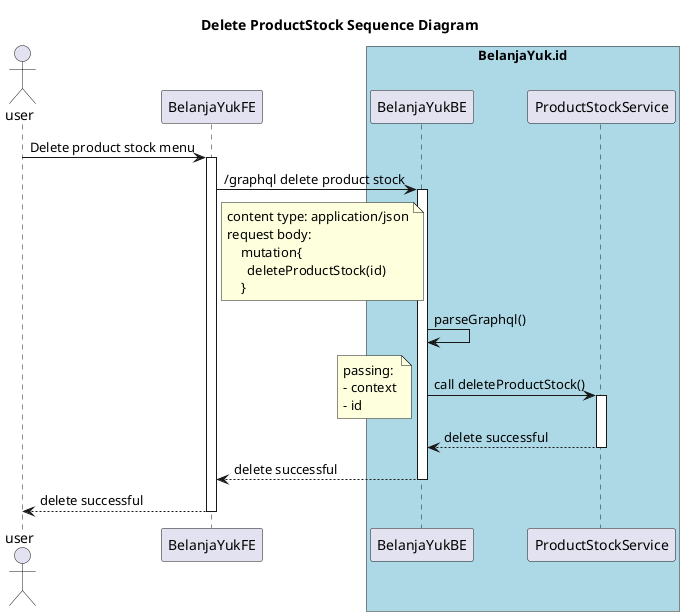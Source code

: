 @startuml
title: Delete ProductStock Sequence Diagram
actor user
participant BelanjaYukFE
box "BelanjaYuk.id" #LightBlue
participant BelanjaYukBE
participant ProductStockService
end box

user -> BelanjaYukFE ++ : Delete product stock menu
BelanjaYukFE -> BelanjaYukBE ++ : /graphql delete product stock
    note right of BelanjaYukFE
    content type: application/json
    request body:
        mutation{
          deleteProductStock(id)
        }
    end note
BelanjaYukBE -> BelanjaYukBE : parseGraphql()
BelanjaYukBE -> ProductStockService ++ : call deleteProductStock()
    note left
    passing:
    - context
    - id
    end note
ProductStockService --> BelanjaYukBE -- : delete successful
BelanjaYukBE --> BelanjaYukFE -- : delete successful
BelanjaYukFE --> user -- : delete successful
@enduml